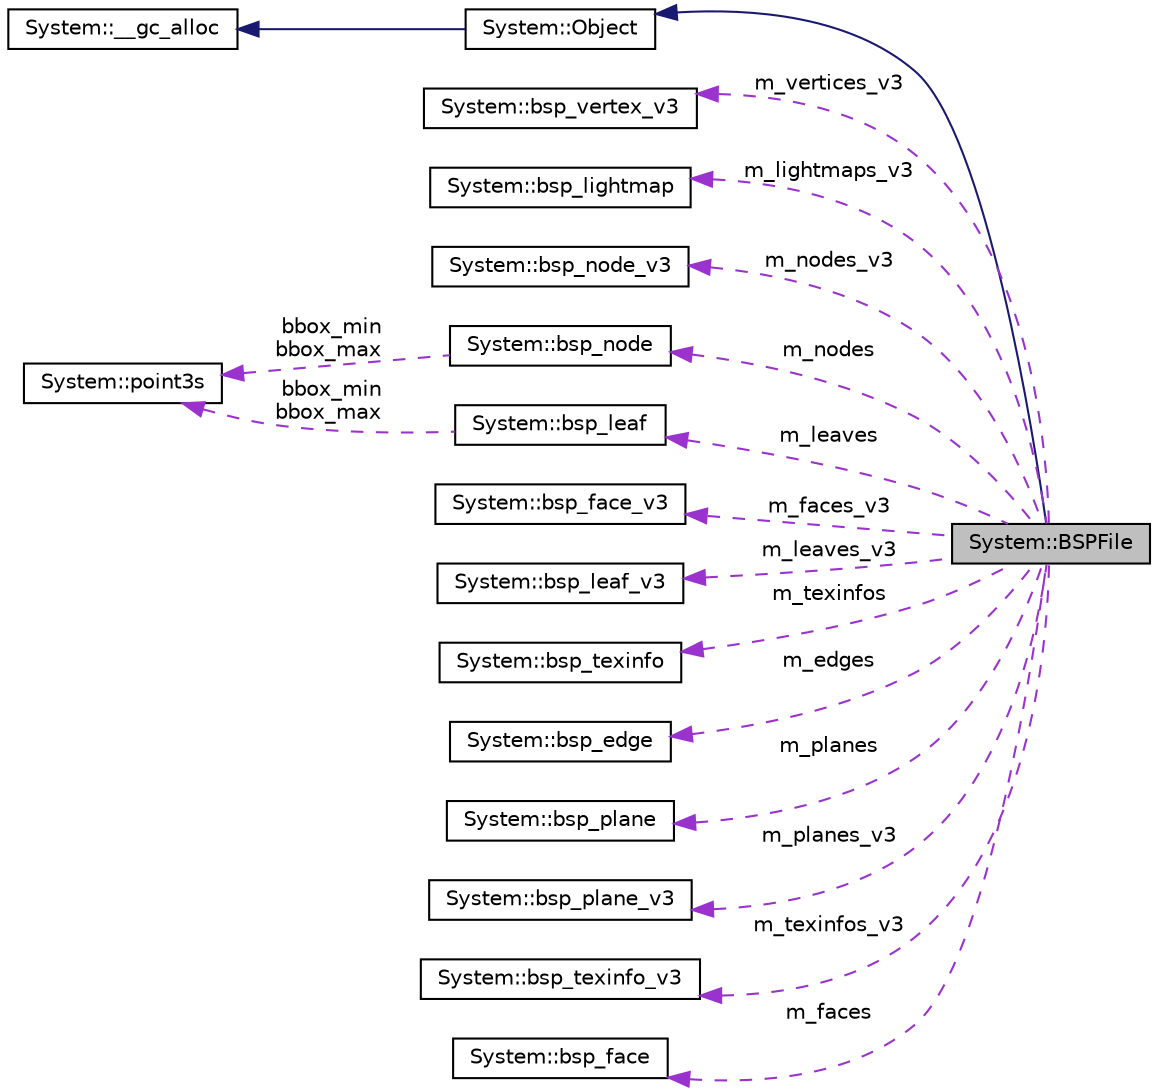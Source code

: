 digraph G
{
  edge [fontname="Helvetica",fontsize="10",labelfontname="Helvetica",labelfontsize="10"];
  node [fontname="Helvetica",fontsize="10",shape=record];
  rankdir="LR";
  Node1 [label="System::BSPFile",height=0.2,width=0.4,color="black", fillcolor="grey75", style="filled" fontcolor="black"];
  Node2 -> Node1 [dir="back",color="midnightblue",fontsize="10",style="solid",fontname="Helvetica"];
  Node2 [label="System::Object",height=0.2,width=0.4,color="black", fillcolor="white", style="filled",URL="$class_system_1_1_object.html"];
  Node3 -> Node2 [dir="back",color="midnightblue",fontsize="10",style="solid",fontname="Helvetica"];
  Node3 [label="System::__gc_alloc",height=0.2,width=0.4,color="black", fillcolor="white", style="filled",URL="$class_system_1_1____gc__alloc.html"];
  Node4 -> Node1 [dir="back",color="darkorchid3",fontsize="10",style="dashed",label=" m_vertices_v3" ,fontname="Helvetica"];
  Node4 [label="System::bsp_vertex_v3",height=0.2,width=0.4,color="black", fillcolor="white", style="filled",URL="$struct_system_1_1bsp__vertex__v3.html"];
  Node5 -> Node1 [dir="back",color="darkorchid3",fontsize="10",style="dashed",label=" m_lightmaps_v3" ,fontname="Helvetica"];
  Node5 [label="System::bsp_lightmap",height=0.2,width=0.4,color="black", fillcolor="white", style="filled",URL="$struct_system_1_1bsp__lightmap.html"];
  Node6 -> Node1 [dir="back",color="darkorchid3",fontsize="10",style="dashed",label=" m_nodes_v3" ,fontname="Helvetica"];
  Node6 [label="System::bsp_node_v3",height=0.2,width=0.4,color="black", fillcolor="white", style="filled",URL="$struct_system_1_1bsp__node__v3.html"];
  Node7 -> Node1 [dir="back",color="darkorchid3",fontsize="10",style="dashed",label=" m_nodes" ,fontname="Helvetica"];
  Node7 [label="System::bsp_node",height=0.2,width=0.4,color="black", fillcolor="white", style="filled",URL="$struct_system_1_1bsp__node.html"];
  Node8 -> Node7 [dir="back",color="darkorchid3",fontsize="10",style="dashed",label=" bbox_min\nbbox_max" ,fontname="Helvetica"];
  Node8 [label="System::point3s",height=0.2,width=0.4,color="black", fillcolor="white", style="filled",URL="$struct_system_1_1point3s.html"];
  Node9 -> Node1 [dir="back",color="darkorchid3",fontsize="10",style="dashed",label=" m_faces_v3" ,fontname="Helvetica"];
  Node9 [label="System::bsp_face_v3",height=0.2,width=0.4,color="black", fillcolor="white", style="filled",URL="$struct_system_1_1bsp__face__v3.html"];
  Node10 -> Node1 [dir="back",color="darkorchid3",fontsize="10",style="dashed",label=" m_leaves_v3" ,fontname="Helvetica"];
  Node10 [label="System::bsp_leaf_v3",height=0.2,width=0.4,color="black", fillcolor="white", style="filled",URL="$struct_system_1_1bsp__leaf__v3.html"];
  Node11 -> Node1 [dir="back",color="darkorchid3",fontsize="10",style="dashed",label=" m_texinfos" ,fontname="Helvetica"];
  Node11 [label="System::bsp_texinfo",height=0.2,width=0.4,color="black", fillcolor="white", style="filled",URL="$struct_system_1_1bsp__texinfo.html"];
  Node12 -> Node1 [dir="back",color="darkorchid3",fontsize="10",style="dashed",label=" m_edges" ,fontname="Helvetica"];
  Node12 [label="System::bsp_edge",height=0.2,width=0.4,color="black", fillcolor="white", style="filled",URL="$struct_system_1_1bsp__edge.html"];
  Node13 -> Node1 [dir="back",color="darkorchid3",fontsize="10",style="dashed",label=" m_planes" ,fontname="Helvetica"];
  Node13 [label="System::bsp_plane",height=0.2,width=0.4,color="black", fillcolor="white", style="filled",URL="$struct_system_1_1bsp__plane.html"];
  Node14 -> Node1 [dir="back",color="darkorchid3",fontsize="10",style="dashed",label=" m_planes_v3" ,fontname="Helvetica"];
  Node14 [label="System::bsp_plane_v3",height=0.2,width=0.4,color="black", fillcolor="white", style="filled",URL="$struct_system_1_1bsp__plane__v3.html"];
  Node15 -> Node1 [dir="back",color="darkorchid3",fontsize="10",style="dashed",label=" m_texinfos_v3" ,fontname="Helvetica"];
  Node15 [label="System::bsp_texinfo_v3",height=0.2,width=0.4,color="black", fillcolor="white", style="filled",URL="$struct_system_1_1bsp__texinfo__v3.html"];
  Node16 -> Node1 [dir="back",color="darkorchid3",fontsize="10",style="dashed",label=" m_faces" ,fontname="Helvetica"];
  Node16 [label="System::bsp_face",height=0.2,width=0.4,color="black", fillcolor="white", style="filled",URL="$struct_system_1_1bsp__face.html"];
  Node17 -> Node1 [dir="back",color="darkorchid3",fontsize="10",style="dashed",label=" m_leaves" ,fontname="Helvetica"];
  Node17 [label="System::bsp_leaf",height=0.2,width=0.4,color="black", fillcolor="white", style="filled",URL="$struct_system_1_1bsp__leaf.html"];
  Node8 -> Node17 [dir="back",color="darkorchid3",fontsize="10",style="dashed",label=" bbox_min\nbbox_max" ,fontname="Helvetica"];
}
